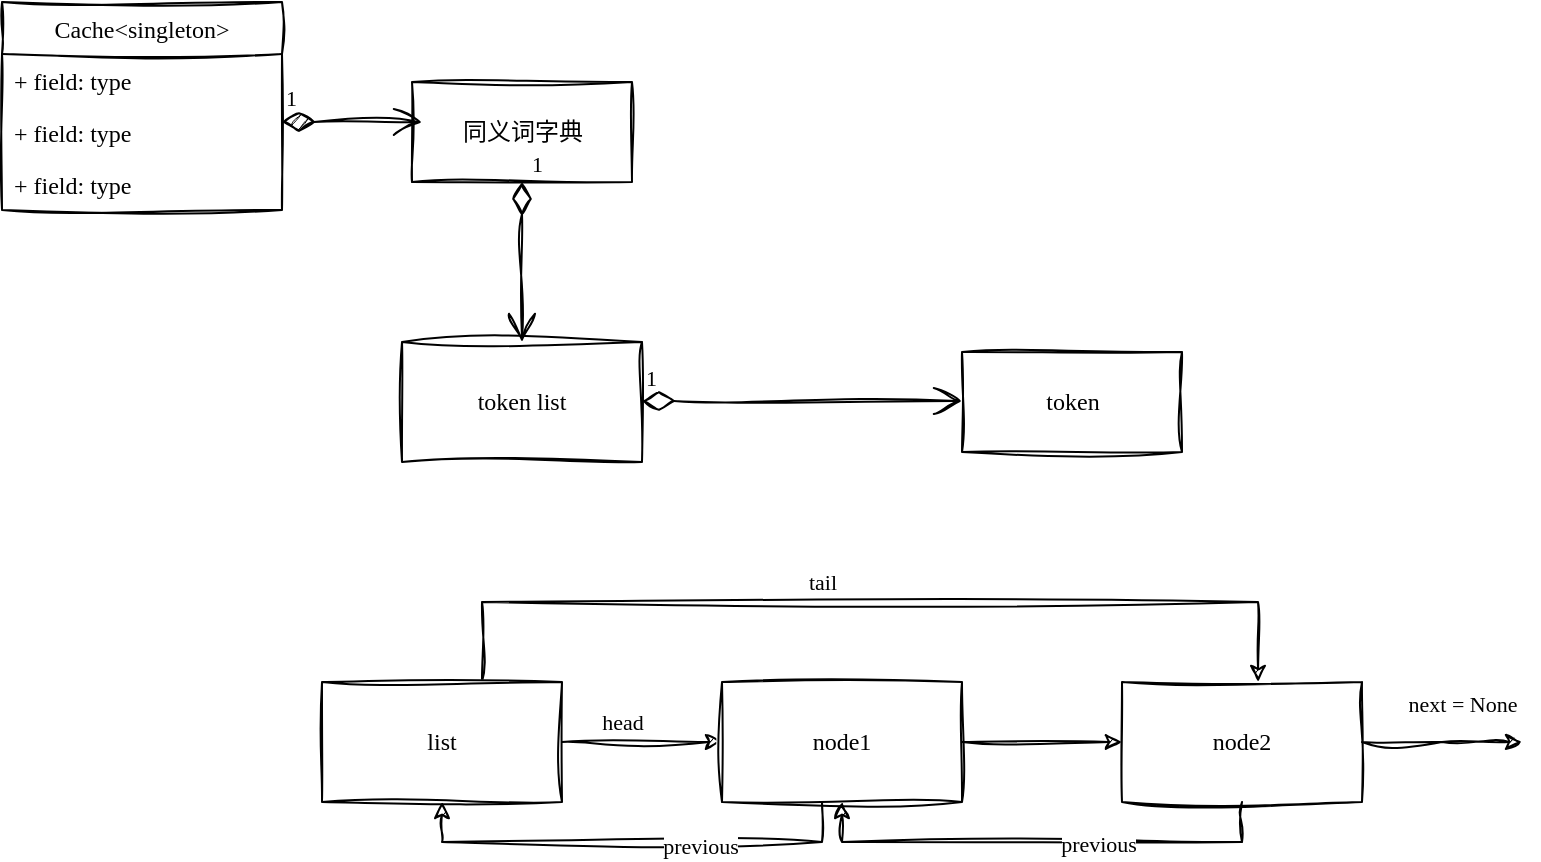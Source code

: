 <mxfile version="23.1.5" type="device">
  <diagram id="DxFWtrE7ir79AE-r6N1f" name="第 1 页">
    <mxGraphModel dx="954" dy="708" grid="1" gridSize="10" guides="1" tooltips="1" connect="1" arrows="1" fold="1" page="1" pageScale="1" pageWidth="827" pageHeight="1169" math="0" shadow="0">
      <root>
        <mxCell id="0" />
        <mxCell id="1" parent="0" />
        <mxCell id="UkIH8lIIxUNYRrVm-jCS-1" value="token list" style="rounded=0;whiteSpace=wrap;html=1;sketch=1;curveFitting=1;jiggle=2;fontFamily=Comic Sans MS;" parent="1" vertex="1">
          <mxGeometry x="220" y="300" width="120" height="60" as="geometry" />
        </mxCell>
        <mxCell id="UkIH8lIIxUNYRrVm-jCS-2" value="1" style="endArrow=open;html=1;endSize=12;startArrow=diamondThin;startSize=14;startFill=0;edgeStyle=orthogonalEdgeStyle;align=left;verticalAlign=bottom;rounded=0;sketch=1;curveFitting=1;jiggle=2;fontFamily=Comic Sans MS;" parent="1" edge="1">
          <mxGeometry x="-1" y="3" relative="1" as="geometry">
            <mxPoint x="340" y="329.5" as="sourcePoint" />
            <mxPoint x="500" y="329.5" as="targetPoint" />
          </mxGeometry>
        </mxCell>
        <mxCell id="UkIH8lIIxUNYRrVm-jCS-4" value="同义词字典" style="html=1;sketch=1;curveFitting=1;jiggle=2;fontFamily=Comic Sans MS;" parent="1" vertex="1">
          <mxGeometry x="225" y="170" width="110" height="50" as="geometry" />
        </mxCell>
        <mxCell id="UkIH8lIIxUNYRrVm-jCS-5" value="token" style="html=1;sketch=1;curveFitting=1;jiggle=2;fontFamily=Comic Sans MS;" parent="1" vertex="1">
          <mxGeometry x="500" y="305" width="110" height="50" as="geometry" />
        </mxCell>
        <mxCell id="UkIH8lIIxUNYRrVm-jCS-7" value="1" style="endArrow=open;html=1;endSize=12;startArrow=diamondThin;startSize=14;startFill=0;edgeStyle=orthogonalEdgeStyle;align=left;verticalAlign=bottom;rounded=0;exitX=0.5;exitY=1;exitDx=0;exitDy=0;entryX=0.5;entryY=0;entryDx=0;entryDy=0;sketch=1;curveFitting=1;jiggle=2;fontFamily=Comic Sans MS;" parent="1" source="UkIH8lIIxUNYRrVm-jCS-4" target="UkIH8lIIxUNYRrVm-jCS-1" edge="1">
          <mxGeometry x="-1" y="3" relative="1" as="geometry">
            <mxPoint x="350" y="339.5" as="sourcePoint" />
            <mxPoint x="510" y="339.5" as="targetPoint" />
          </mxGeometry>
        </mxCell>
        <mxCell id="UkIH8lIIxUNYRrVm-jCS-8" value="Cache&lt;singleton&gt;" style="swimlane;fontStyle=0;childLayout=stackLayout;horizontal=1;startSize=26;fillColor=none;horizontalStack=0;resizeParent=1;resizeParentMax=0;resizeLast=0;collapsible=1;marginBottom=0;sketch=1;curveFitting=1;jiggle=2;fontFamily=Comic Sans MS;" parent="1" vertex="1">
          <mxGeometry x="20" y="130" width="140" height="104" as="geometry" />
        </mxCell>
        <mxCell id="UkIH8lIIxUNYRrVm-jCS-9" value="+ field: type" style="text;strokeColor=none;fillColor=none;align=left;verticalAlign=top;spacingLeft=4;spacingRight=4;overflow=hidden;rotatable=0;points=[[0,0.5],[1,0.5]];portConstraint=eastwest;sketch=1;curveFitting=1;jiggle=2;fontFamily=Comic Sans MS;" parent="UkIH8lIIxUNYRrVm-jCS-8" vertex="1">
          <mxGeometry y="26" width="140" height="26" as="geometry" />
        </mxCell>
        <mxCell id="UkIH8lIIxUNYRrVm-jCS-10" value="+ field: type" style="text;strokeColor=none;fillColor=none;align=left;verticalAlign=top;spacingLeft=4;spacingRight=4;overflow=hidden;rotatable=0;points=[[0,0.5],[1,0.5]];portConstraint=eastwest;sketch=1;curveFitting=1;jiggle=2;fontFamily=Comic Sans MS;" parent="UkIH8lIIxUNYRrVm-jCS-8" vertex="1">
          <mxGeometry y="52" width="140" height="26" as="geometry" />
        </mxCell>
        <mxCell id="UkIH8lIIxUNYRrVm-jCS-11" value="+ field: type" style="text;strokeColor=none;fillColor=none;align=left;verticalAlign=top;spacingLeft=4;spacingRight=4;overflow=hidden;rotatable=0;points=[[0,0.5],[1,0.5]];portConstraint=eastwest;sketch=1;curveFitting=1;jiggle=2;fontFamily=Comic Sans MS;" parent="UkIH8lIIxUNYRrVm-jCS-8" vertex="1">
          <mxGeometry y="78" width="140" height="26" as="geometry" />
        </mxCell>
        <mxCell id="UkIH8lIIxUNYRrVm-jCS-13" value="1" style="endArrow=open;html=1;endSize=12;startArrow=diamondThin;startSize=14;startFill=1;edgeStyle=orthogonalEdgeStyle;align=left;verticalAlign=bottom;rounded=0;sketch=1;curveFitting=1;jiggle=2;fontFamily=Comic Sans MS;" parent="1" edge="1">
          <mxGeometry x="-1" y="3" relative="1" as="geometry">
            <mxPoint x="160" y="190" as="sourcePoint" />
            <mxPoint x="230" y="190" as="targetPoint" />
          </mxGeometry>
        </mxCell>
        <mxCell id="VEWtHl-nuxyxKoKsa_xN-3" value="" style="edgeStyle=orthogonalEdgeStyle;rounded=0;orthogonalLoop=1;jettySize=auto;html=1;sketch=1;curveFitting=1;jiggle=2;fontFamily=Comic Sans MS;" parent="1" source="VEWtHl-nuxyxKoKsa_xN-1" target="VEWtHl-nuxyxKoKsa_xN-2" edge="1">
          <mxGeometry relative="1" as="geometry" />
        </mxCell>
        <mxCell id="VEWtHl-nuxyxKoKsa_xN-6" value="head" style="edgeLabel;html=1;align=center;verticalAlign=middle;resizable=0;points=[];sketch=1;curveFitting=1;jiggle=2;fontFamily=Comic Sans MS;" parent="VEWtHl-nuxyxKoKsa_xN-3" vertex="1" connectable="0">
          <mxGeometry x="-0.55" y="1" relative="1" as="geometry">
            <mxPoint x="12" y="-9" as="offset" />
          </mxGeometry>
        </mxCell>
        <mxCell id="VEWtHl-nuxyxKoKsa_xN-10" style="edgeStyle=orthogonalEdgeStyle;rounded=0;orthogonalLoop=1;jettySize=auto;html=1;entryX=0.567;entryY=0;entryDx=0;entryDy=0;entryPerimeter=0;sketch=1;curveFitting=1;jiggle=2;fontFamily=Comic Sans MS;" parent="1" source="VEWtHl-nuxyxKoKsa_xN-1" target="VEWtHl-nuxyxKoKsa_xN-4" edge="1">
          <mxGeometry relative="1" as="geometry">
            <Array as="points">
              <mxPoint x="260" y="430" />
              <mxPoint x="648" y="430" />
            </Array>
          </mxGeometry>
        </mxCell>
        <mxCell id="VEWtHl-nuxyxKoKsa_xN-12" value="tail&lt;br&gt;" style="edgeLabel;html=1;align=center;verticalAlign=middle;resizable=0;points=[];sketch=1;curveFitting=1;jiggle=2;fontFamily=Comic Sans MS;" parent="VEWtHl-nuxyxKoKsa_xN-10" vertex="1" connectable="0">
          <mxGeometry x="0.214" y="-3" relative="1" as="geometry">
            <mxPoint x="-74" y="-13" as="offset" />
          </mxGeometry>
        </mxCell>
        <mxCell id="VEWtHl-nuxyxKoKsa_xN-1" value="list" style="rounded=0;whiteSpace=wrap;html=1;sketch=1;curveFitting=1;jiggle=2;fontFamily=Comic Sans MS;" parent="1" vertex="1">
          <mxGeometry x="180" y="470" width="120" height="60" as="geometry" />
        </mxCell>
        <mxCell id="VEWtHl-nuxyxKoKsa_xN-5" value="" style="edgeStyle=orthogonalEdgeStyle;rounded=0;orthogonalLoop=1;jettySize=auto;html=1;sketch=1;curveFitting=1;jiggle=2;fontFamily=Comic Sans MS;" parent="1" source="VEWtHl-nuxyxKoKsa_xN-2" target="VEWtHl-nuxyxKoKsa_xN-4" edge="1">
          <mxGeometry relative="1" as="geometry" />
        </mxCell>
        <mxCell id="VEWtHl-nuxyxKoKsa_xN-15" style="edgeStyle=orthogonalEdgeStyle;rounded=0;orthogonalLoop=1;jettySize=auto;html=1;entryX=0.5;entryY=1;entryDx=0;entryDy=0;sketch=1;curveFitting=1;jiggle=2;fontFamily=Comic Sans MS;" parent="1" source="VEWtHl-nuxyxKoKsa_xN-2" target="VEWtHl-nuxyxKoKsa_xN-1" edge="1">
          <mxGeometry relative="1" as="geometry">
            <Array as="points">
              <mxPoint x="430" y="550" />
              <mxPoint x="240" y="550" />
            </Array>
          </mxGeometry>
        </mxCell>
        <mxCell id="VEWtHl-nuxyxKoKsa_xN-16" value="previous" style="edgeLabel;html=1;align=center;verticalAlign=middle;resizable=0;points=[];sketch=1;curveFitting=1;jiggle=2;fontFamily=Comic Sans MS;" parent="VEWtHl-nuxyxKoKsa_xN-15" vertex="1" connectable="0">
          <mxGeometry x="-0.296" y="2" relative="1" as="geometry">
            <mxPoint as="offset" />
          </mxGeometry>
        </mxCell>
        <mxCell id="VEWtHl-nuxyxKoKsa_xN-2" value="node1" style="rounded=0;whiteSpace=wrap;html=1;sketch=1;curveFitting=1;jiggle=2;fontFamily=Comic Sans MS;" parent="1" vertex="1">
          <mxGeometry x="380" y="470" width="120" height="60" as="geometry" />
        </mxCell>
        <mxCell id="VEWtHl-nuxyxKoKsa_xN-8" value="" style="edgeStyle=orthogonalEdgeStyle;rounded=0;orthogonalLoop=1;jettySize=auto;html=1;sketch=1;curveFitting=1;jiggle=2;fontFamily=Comic Sans MS;" parent="1" source="VEWtHl-nuxyxKoKsa_xN-4" edge="1">
          <mxGeometry relative="1" as="geometry">
            <mxPoint x="780" y="500" as="targetPoint" />
          </mxGeometry>
        </mxCell>
        <mxCell id="VEWtHl-nuxyxKoKsa_xN-9" value="next = None" style="edgeLabel;html=1;align=center;verticalAlign=middle;resizable=0;points=[];sketch=1;curveFitting=1;jiggle=2;fontFamily=Comic Sans MS;" parent="VEWtHl-nuxyxKoKsa_xN-8" vertex="1" connectable="0">
          <mxGeometry x="0.25" y="2" relative="1" as="geometry">
            <mxPoint y="-18" as="offset" />
          </mxGeometry>
        </mxCell>
        <mxCell id="VEWtHl-nuxyxKoKsa_xN-13" style="edgeStyle=orthogonalEdgeStyle;rounded=0;orthogonalLoop=1;jettySize=auto;html=1;entryX=0.5;entryY=1;entryDx=0;entryDy=0;sketch=1;curveFitting=1;jiggle=2;fontFamily=Comic Sans MS;" parent="1" source="VEWtHl-nuxyxKoKsa_xN-4" target="VEWtHl-nuxyxKoKsa_xN-2" edge="1">
          <mxGeometry relative="1" as="geometry">
            <Array as="points">
              <mxPoint x="640" y="550" />
              <mxPoint x="440" y="550" />
            </Array>
          </mxGeometry>
        </mxCell>
        <mxCell id="VEWtHl-nuxyxKoKsa_xN-14" value="previous" style="edgeLabel;html=1;align=center;verticalAlign=middle;resizable=0;points=[];sketch=1;curveFitting=1;jiggle=2;fontFamily=Comic Sans MS;" parent="VEWtHl-nuxyxKoKsa_xN-13" vertex="1" connectable="0">
          <mxGeometry x="-0.233" y="1" relative="1" as="geometry">
            <mxPoint as="offset" />
          </mxGeometry>
        </mxCell>
        <mxCell id="VEWtHl-nuxyxKoKsa_xN-4" value="node2" style="rounded=0;whiteSpace=wrap;html=1;sketch=1;curveFitting=1;jiggle=2;fontFamily=Comic Sans MS;" parent="1" vertex="1">
          <mxGeometry x="580" y="470" width="120" height="60" as="geometry" />
        </mxCell>
      </root>
    </mxGraphModel>
  </diagram>
</mxfile>
